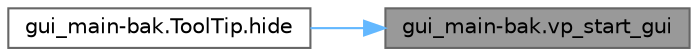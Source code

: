 digraph "gui_main-bak.vp_start_gui"
{
 // LATEX_PDF_SIZE
  bgcolor="transparent";
  edge [fontname=Helvetica,fontsize=10,labelfontname=Helvetica,labelfontsize=10];
  node [fontname=Helvetica,fontsize=10,shape=box,height=0.2,width=0.4];
  rankdir="RL";
  Node1 [id="Node000001",label="gui_main-bak.vp_start_gui",height=0.2,width=0.4,color="gray40", fillcolor="grey60", style="filled", fontcolor="black",tooltip=" "];
  Node1 -> Node2 [id="edge1_Node000001_Node000002",dir="back",color="steelblue1",style="solid",tooltip=" "];
  Node2 [id="Node000002",label="gui_main-bak.ToolTip.hide",height=0.2,width=0.4,color="grey40", fillcolor="white", style="filled",URL="$classgui__main-bak_1_1_tool_tip.html#a845e526f206483018d63909552a1f8ad",tooltip=" "];
}
